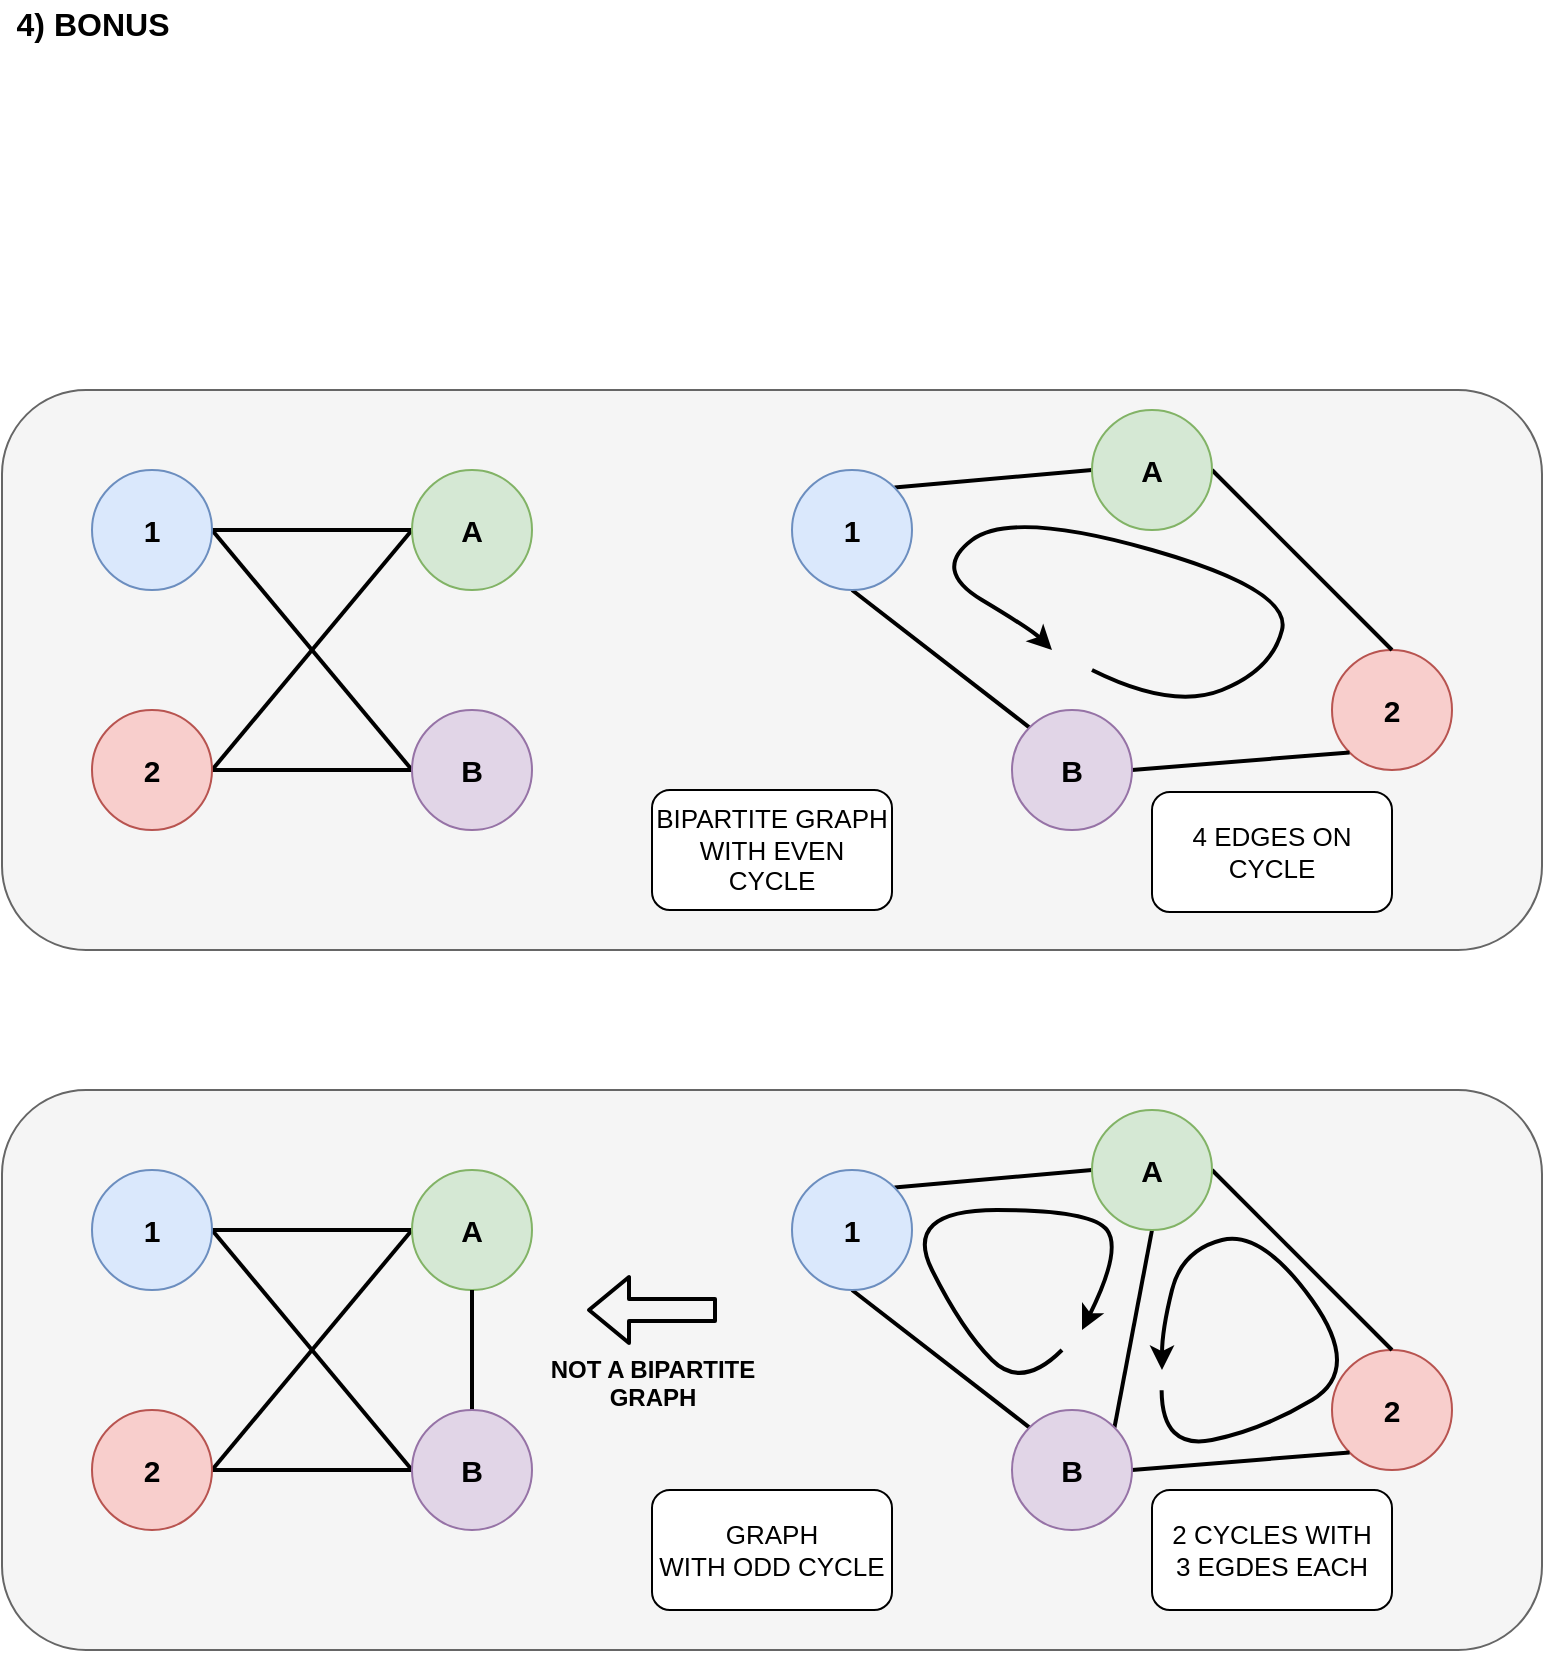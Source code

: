 <mxfile version="12.2.3" type="github" pages="1">
  <diagram id="QiQiLYxMduNQmKiCAKLc" name="Page-1">
    <mxGraphModel dx="1224" dy="472" grid="1" gridSize="10" guides="1" tooltips="1" connect="1" arrows="1" fold="1" page="1" pageScale="1" pageWidth="850" pageHeight="1100" math="0" shadow="0">
      <root>
        <mxCell id="0"/>
        <mxCell id="1" parent="0"/>
        <mxCell id="4XJdXeNywAw_VT-kagqD-26" value="" style="rounded=1;whiteSpace=wrap;html=1;fillColor=#f5f5f5;strokeColor=#666666;fontColor=#333333;" vertex="1" parent="1">
          <mxGeometry x="40" y="235" width="770" height="280" as="geometry"/>
        </mxCell>
        <mxCell id="4XJdXeNywAw_VT-kagqD-1" value="&lt;div&gt;&lt;b&gt;&lt;font style=&quot;font-size: 16px&quot;&gt;4) BONUS&lt;/font&gt;&lt;/b&gt;&lt;/div&gt;" style="text;html=1;resizable=0;points=[];autosize=1;align=center;verticalAlign=top;spacingTop=-4;" vertex="1" parent="1">
          <mxGeometry x="40" y="40" width="90" height="20" as="geometry"/>
        </mxCell>
        <mxCell id="4XJdXeNywAw_VT-kagqD-7" style="rounded=0;orthogonalLoop=1;jettySize=auto;html=1;exitX=1;exitY=0.5;exitDx=0;exitDy=0;entryX=0;entryY=0.5;entryDx=0;entryDy=0;strokeWidth=2;endArrow=none;endFill=0;" edge="1" parent="1" source="4XJdXeNywAw_VT-kagqD-2" target="4XJdXeNywAw_VT-kagqD-5">
          <mxGeometry relative="1" as="geometry"/>
        </mxCell>
        <mxCell id="4XJdXeNywAw_VT-kagqD-9" style="edgeStyle=none;rounded=0;orthogonalLoop=1;jettySize=auto;html=1;exitX=1;exitY=0.5;exitDx=0;exitDy=0;entryX=0;entryY=0.5;entryDx=0;entryDy=0;strokeWidth=2;endArrow=none;endFill=0;" edge="1" parent="1" source="4XJdXeNywAw_VT-kagqD-2" target="4XJdXeNywAw_VT-kagqD-6">
          <mxGeometry relative="1" as="geometry"/>
        </mxCell>
        <mxCell id="4XJdXeNywAw_VT-kagqD-2" value="&lt;b&gt;&lt;font style=&quot;font-size: 15px&quot;&gt;1&lt;/font&gt;&lt;/b&gt;" style="ellipse;whiteSpace=wrap;html=1;aspect=fixed;fillColor=#dae8fc;strokeColor=#6c8ebf;" vertex="1" parent="1">
          <mxGeometry x="85" y="275" width="60" height="60" as="geometry"/>
        </mxCell>
        <mxCell id="4XJdXeNywAw_VT-kagqD-10" style="edgeStyle=none;rounded=0;orthogonalLoop=1;jettySize=auto;html=1;exitX=1;exitY=0.5;exitDx=0;exitDy=0;entryX=0;entryY=0.5;entryDx=0;entryDy=0;strokeWidth=2;endArrow=none;endFill=0;" edge="1" parent="1" source="4XJdXeNywAw_VT-kagqD-3" target="4XJdXeNywAw_VT-kagqD-6">
          <mxGeometry relative="1" as="geometry"/>
        </mxCell>
        <mxCell id="4XJdXeNywAw_VT-kagqD-11" style="edgeStyle=none;rounded=0;orthogonalLoop=1;jettySize=auto;html=1;exitX=1;exitY=0.5;exitDx=0;exitDy=0;entryX=0;entryY=0.5;entryDx=0;entryDy=0;strokeWidth=2;endArrow=none;endFill=0;" edge="1" parent="1" source="4XJdXeNywAw_VT-kagqD-3" target="4XJdXeNywAw_VT-kagqD-5">
          <mxGeometry relative="1" as="geometry"/>
        </mxCell>
        <mxCell id="4XJdXeNywAw_VT-kagqD-3" value="&lt;span style=&quot;font-size: 15px&quot;&gt;&lt;b&gt;2&lt;/b&gt;&lt;/span&gt;" style="ellipse;whiteSpace=wrap;html=1;aspect=fixed;fillColor=#f8cecc;strokeColor=#b85450;" vertex="1" parent="1">
          <mxGeometry x="85" y="395" width="60" height="60" as="geometry"/>
        </mxCell>
        <mxCell id="4XJdXeNywAw_VT-kagqD-5" value="&lt;span style=&quot;font-size: 15px&quot;&gt;&lt;b&gt;A&lt;/b&gt;&lt;/span&gt;" style="ellipse;whiteSpace=wrap;html=1;aspect=fixed;fillColor=#d5e8d4;strokeColor=#82b366;" vertex="1" parent="1">
          <mxGeometry x="245" y="275" width="60" height="60" as="geometry"/>
        </mxCell>
        <mxCell id="4XJdXeNywAw_VT-kagqD-6" value="&lt;span style=&quot;font-size: 15px&quot;&gt;&lt;b&gt;B&lt;/b&gt;&lt;/span&gt;" style="ellipse;whiteSpace=wrap;html=1;aspect=fixed;fillColor=#e1d5e7;strokeColor=#9673a6;" vertex="1" parent="1">
          <mxGeometry x="245" y="395" width="60" height="60" as="geometry"/>
        </mxCell>
        <mxCell id="4XJdXeNywAw_VT-kagqD-21" style="edgeStyle=none;rounded=0;orthogonalLoop=1;jettySize=auto;html=1;exitX=1;exitY=0;exitDx=0;exitDy=0;entryX=0;entryY=0.5;entryDx=0;entryDy=0;endArrow=none;endFill=0;strokeWidth=2;" edge="1" parent="1" source="4XJdXeNywAw_VT-kagqD-14" target="4XJdXeNywAw_VT-kagqD-18">
          <mxGeometry relative="1" as="geometry"/>
        </mxCell>
        <mxCell id="4XJdXeNywAw_VT-kagqD-22" style="edgeStyle=none;rounded=0;orthogonalLoop=1;jettySize=auto;html=1;exitX=0.5;exitY=1;exitDx=0;exitDy=0;entryX=0;entryY=0;entryDx=0;entryDy=0;endArrow=none;endFill=0;strokeWidth=2;" edge="1" parent="1" source="4XJdXeNywAw_VT-kagqD-14" target="4XJdXeNywAw_VT-kagqD-19">
          <mxGeometry relative="1" as="geometry"/>
        </mxCell>
        <mxCell id="4XJdXeNywAw_VT-kagqD-14" value="&lt;b&gt;&lt;font style=&quot;font-size: 15px&quot;&gt;1&lt;/font&gt;&lt;/b&gt;" style="ellipse;whiteSpace=wrap;html=1;aspect=fixed;fillColor=#dae8fc;strokeColor=#6c8ebf;" vertex="1" parent="1">
          <mxGeometry x="435" y="275" width="60" height="60" as="geometry"/>
        </mxCell>
        <mxCell id="4XJdXeNywAw_VT-kagqD-17" value="&lt;span style=&quot;font-size: 15px&quot;&gt;&lt;b&gt;2&lt;/b&gt;&lt;/span&gt;" style="ellipse;whiteSpace=wrap;html=1;aspect=fixed;fillColor=#f8cecc;strokeColor=#b85450;" vertex="1" parent="1">
          <mxGeometry x="705" y="365" width="60" height="60" as="geometry"/>
        </mxCell>
        <mxCell id="4XJdXeNywAw_VT-kagqD-24" style="edgeStyle=none;rounded=0;orthogonalLoop=1;jettySize=auto;html=1;exitX=1;exitY=0.5;exitDx=0;exitDy=0;entryX=0.5;entryY=0;entryDx=0;entryDy=0;endArrow=none;endFill=0;strokeWidth=2;" edge="1" parent="1" source="4XJdXeNywAw_VT-kagqD-18" target="4XJdXeNywAw_VT-kagqD-17">
          <mxGeometry relative="1" as="geometry"/>
        </mxCell>
        <mxCell id="4XJdXeNywAw_VT-kagqD-18" value="&lt;span style=&quot;font-size: 15px&quot;&gt;&lt;b&gt;A&lt;/b&gt;&lt;/span&gt;" style="ellipse;whiteSpace=wrap;html=1;aspect=fixed;fillColor=#d5e8d4;strokeColor=#82b366;" vertex="1" parent="1">
          <mxGeometry x="585" y="245" width="60" height="60" as="geometry"/>
        </mxCell>
        <mxCell id="4XJdXeNywAw_VT-kagqD-23" style="edgeStyle=none;rounded=0;orthogonalLoop=1;jettySize=auto;html=1;exitX=1;exitY=0.5;exitDx=0;exitDy=0;entryX=0;entryY=1;entryDx=0;entryDy=0;endArrow=none;endFill=0;strokeWidth=2;" edge="1" parent="1" source="4XJdXeNywAw_VT-kagqD-19" target="4XJdXeNywAw_VT-kagqD-17">
          <mxGeometry relative="1" as="geometry"/>
        </mxCell>
        <mxCell id="4XJdXeNywAw_VT-kagqD-19" value="&lt;span style=&quot;font-size: 15px&quot;&gt;&lt;b&gt;B&lt;/b&gt;&lt;/span&gt;" style="ellipse;whiteSpace=wrap;html=1;aspect=fixed;fillColor=#e1d5e7;strokeColor=#9673a6;" vertex="1" parent="1">
          <mxGeometry x="545" y="395" width="60" height="60" as="geometry"/>
        </mxCell>
        <mxCell id="4XJdXeNywAw_VT-kagqD-25" value="" style="curved=1;endArrow=classic;html=1;strokeWidth=2;" edge="1" parent="1">
          <mxGeometry width="50" height="50" relative="1" as="geometry">
            <mxPoint x="585" y="375" as="sourcePoint"/>
            <mxPoint x="565" y="365" as="targetPoint"/>
            <Array as="points">
              <mxPoint x="625" y="395"/>
              <mxPoint x="675" y="375"/>
              <mxPoint x="685" y="335"/>
              <mxPoint x="545" y="295"/>
              <mxPoint x="505" y="325"/>
              <mxPoint x="555" y="355"/>
            </Array>
          </mxGeometry>
        </mxCell>
        <mxCell id="4XJdXeNywAw_VT-kagqD-29" value="&lt;font style=&quot;font-size: 13px&quot;&gt;BIPARTITE GRAPH&lt;br&gt;WITH EVEN CYCLE&lt;/font&gt;" style="rounded=1;whiteSpace=wrap;html=1;" vertex="1" parent="1">
          <mxGeometry x="365" y="435" width="120" height="60" as="geometry"/>
        </mxCell>
        <mxCell id="4XJdXeNywAw_VT-kagqD-30" value="" style="rounded=1;whiteSpace=wrap;html=1;fillColor=#f5f5f5;strokeColor=#666666;fontColor=#333333;" vertex="1" parent="1">
          <mxGeometry x="40" y="585" width="770" height="280" as="geometry"/>
        </mxCell>
        <mxCell id="4XJdXeNywAw_VT-kagqD-31" style="rounded=0;orthogonalLoop=1;jettySize=auto;html=1;exitX=1;exitY=0.5;exitDx=0;exitDy=0;entryX=0;entryY=0.5;entryDx=0;entryDy=0;strokeWidth=2;endArrow=none;endFill=0;" edge="1" parent="1" source="4XJdXeNywAw_VT-kagqD-33" target="4XJdXeNywAw_VT-kagqD-37">
          <mxGeometry relative="1" as="geometry"/>
        </mxCell>
        <mxCell id="4XJdXeNywAw_VT-kagqD-32" style="edgeStyle=none;rounded=0;orthogonalLoop=1;jettySize=auto;html=1;exitX=1;exitY=0.5;exitDx=0;exitDy=0;entryX=0;entryY=0.5;entryDx=0;entryDy=0;strokeWidth=2;endArrow=none;endFill=0;" edge="1" parent="1" source="4XJdXeNywAw_VT-kagqD-33" target="4XJdXeNywAw_VT-kagqD-38">
          <mxGeometry relative="1" as="geometry"/>
        </mxCell>
        <mxCell id="4XJdXeNywAw_VT-kagqD-33" value="&lt;b&gt;&lt;font style=&quot;font-size: 15px&quot;&gt;1&lt;/font&gt;&lt;/b&gt;" style="ellipse;whiteSpace=wrap;html=1;aspect=fixed;fillColor=#dae8fc;strokeColor=#6c8ebf;" vertex="1" parent="1">
          <mxGeometry x="85" y="625" width="60" height="60" as="geometry"/>
        </mxCell>
        <mxCell id="4XJdXeNywAw_VT-kagqD-34" style="edgeStyle=none;rounded=0;orthogonalLoop=1;jettySize=auto;html=1;exitX=1;exitY=0.5;exitDx=0;exitDy=0;entryX=0;entryY=0.5;entryDx=0;entryDy=0;strokeWidth=2;endArrow=none;endFill=0;" edge="1" parent="1" source="4XJdXeNywAw_VT-kagqD-36" target="4XJdXeNywAw_VT-kagqD-38">
          <mxGeometry relative="1" as="geometry"/>
        </mxCell>
        <mxCell id="4XJdXeNywAw_VT-kagqD-35" style="edgeStyle=none;rounded=0;orthogonalLoop=1;jettySize=auto;html=1;exitX=1;exitY=0.5;exitDx=0;exitDy=0;entryX=0;entryY=0.5;entryDx=0;entryDy=0;strokeWidth=2;endArrow=none;endFill=0;" edge="1" parent="1" source="4XJdXeNywAw_VT-kagqD-36" target="4XJdXeNywAw_VT-kagqD-37">
          <mxGeometry relative="1" as="geometry"/>
        </mxCell>
        <mxCell id="4XJdXeNywAw_VT-kagqD-36" value="&lt;span style=&quot;font-size: 15px&quot;&gt;&lt;b&gt;2&lt;/b&gt;&lt;/span&gt;" style="ellipse;whiteSpace=wrap;html=1;aspect=fixed;fillColor=#f8cecc;strokeColor=#b85450;" vertex="1" parent="1">
          <mxGeometry x="85" y="745" width="60" height="60" as="geometry"/>
        </mxCell>
        <mxCell id="4XJdXeNywAw_VT-kagqD-37" value="&lt;span style=&quot;font-size: 15px&quot;&gt;&lt;b&gt;A&lt;/b&gt;&lt;/span&gt;" style="ellipse;whiteSpace=wrap;html=1;aspect=fixed;fillColor=#d5e8d4;strokeColor=#82b366;" vertex="1" parent="1">
          <mxGeometry x="245" y="625" width="60" height="60" as="geometry"/>
        </mxCell>
        <mxCell id="4XJdXeNywAw_VT-kagqD-58" style="edgeStyle=none;rounded=0;orthogonalLoop=1;jettySize=auto;html=1;exitX=0.5;exitY=0;exitDx=0;exitDy=0;entryX=0.5;entryY=1;entryDx=0;entryDy=0;endArrow=none;endFill=0;strokeWidth=2;" edge="1" parent="1" source="4XJdXeNywAw_VT-kagqD-38" target="4XJdXeNywAw_VT-kagqD-37">
          <mxGeometry relative="1" as="geometry"/>
        </mxCell>
        <mxCell id="4XJdXeNywAw_VT-kagqD-38" value="&lt;span style=&quot;font-size: 15px&quot;&gt;&lt;b&gt;B&lt;/b&gt;&lt;/span&gt;" style="ellipse;whiteSpace=wrap;html=1;aspect=fixed;fillColor=#e1d5e7;strokeColor=#9673a6;" vertex="1" parent="1">
          <mxGeometry x="245" y="745" width="60" height="60" as="geometry"/>
        </mxCell>
        <mxCell id="4XJdXeNywAw_VT-kagqD-39" style="edgeStyle=none;rounded=0;orthogonalLoop=1;jettySize=auto;html=1;exitX=1;exitY=0;exitDx=0;exitDy=0;entryX=0;entryY=0.5;entryDx=0;entryDy=0;endArrow=none;endFill=0;strokeWidth=2;" edge="1" parent="1" source="4XJdXeNywAw_VT-kagqD-41" target="4XJdXeNywAw_VT-kagqD-44">
          <mxGeometry relative="1" as="geometry"/>
        </mxCell>
        <mxCell id="4XJdXeNywAw_VT-kagqD-40" style="edgeStyle=none;rounded=0;orthogonalLoop=1;jettySize=auto;html=1;exitX=0.5;exitY=1;exitDx=0;exitDy=0;entryX=0;entryY=0;entryDx=0;entryDy=0;endArrow=none;endFill=0;strokeWidth=2;" edge="1" parent="1" source="4XJdXeNywAw_VT-kagqD-41" target="4XJdXeNywAw_VT-kagqD-46">
          <mxGeometry relative="1" as="geometry"/>
        </mxCell>
        <mxCell id="4XJdXeNywAw_VT-kagqD-41" value="&lt;b&gt;&lt;font style=&quot;font-size: 15px&quot;&gt;1&lt;/font&gt;&lt;/b&gt;" style="ellipse;whiteSpace=wrap;html=1;aspect=fixed;fillColor=#dae8fc;strokeColor=#6c8ebf;" vertex="1" parent="1">
          <mxGeometry x="435" y="625" width="60" height="60" as="geometry"/>
        </mxCell>
        <mxCell id="4XJdXeNywAw_VT-kagqD-42" value="&lt;span style=&quot;font-size: 15px&quot;&gt;&lt;b&gt;2&lt;/b&gt;&lt;/span&gt;" style="ellipse;whiteSpace=wrap;html=1;aspect=fixed;fillColor=#f8cecc;strokeColor=#b85450;" vertex="1" parent="1">
          <mxGeometry x="705" y="715" width="60" height="60" as="geometry"/>
        </mxCell>
        <mxCell id="4XJdXeNywAw_VT-kagqD-43" style="edgeStyle=none;rounded=0;orthogonalLoop=1;jettySize=auto;html=1;exitX=1;exitY=0.5;exitDx=0;exitDy=0;entryX=0.5;entryY=0;entryDx=0;entryDy=0;endArrow=none;endFill=0;strokeWidth=2;" edge="1" parent="1" source="4XJdXeNywAw_VT-kagqD-44" target="4XJdXeNywAw_VT-kagqD-42">
          <mxGeometry relative="1" as="geometry"/>
        </mxCell>
        <mxCell id="4XJdXeNywAw_VT-kagqD-52" style="edgeStyle=none;rounded=0;orthogonalLoop=1;jettySize=auto;html=1;exitX=0.5;exitY=1;exitDx=0;exitDy=0;entryX=1;entryY=0;entryDx=0;entryDy=0;endArrow=none;endFill=0;strokeWidth=2;" edge="1" parent="1" source="4XJdXeNywAw_VT-kagqD-44" target="4XJdXeNywAw_VT-kagqD-46">
          <mxGeometry relative="1" as="geometry"/>
        </mxCell>
        <mxCell id="4XJdXeNywAw_VT-kagqD-44" value="&lt;span style=&quot;font-size: 15px&quot;&gt;&lt;b&gt;A&lt;/b&gt;&lt;/span&gt;" style="ellipse;whiteSpace=wrap;html=1;aspect=fixed;fillColor=#d5e8d4;strokeColor=#82b366;" vertex="1" parent="1">
          <mxGeometry x="585" y="595" width="60" height="60" as="geometry"/>
        </mxCell>
        <mxCell id="4XJdXeNywAw_VT-kagqD-45" style="edgeStyle=none;rounded=0;orthogonalLoop=1;jettySize=auto;html=1;exitX=1;exitY=0.5;exitDx=0;exitDy=0;entryX=0;entryY=1;entryDx=0;entryDy=0;endArrow=none;endFill=0;strokeWidth=2;" edge="1" parent="1" source="4XJdXeNywAw_VT-kagqD-46" target="4XJdXeNywAw_VT-kagqD-42">
          <mxGeometry relative="1" as="geometry"/>
        </mxCell>
        <mxCell id="4XJdXeNywAw_VT-kagqD-46" value="&lt;span style=&quot;font-size: 15px&quot;&gt;&lt;b&gt;B&lt;/b&gt;&lt;/span&gt;" style="ellipse;whiteSpace=wrap;html=1;aspect=fixed;fillColor=#e1d5e7;strokeColor=#9673a6;" vertex="1" parent="1">
          <mxGeometry x="545" y="745" width="60" height="60" as="geometry"/>
        </mxCell>
        <mxCell id="4XJdXeNywAw_VT-kagqD-48" value="&lt;font style=&quot;font-size: 13px&quot;&gt;GRAPH&lt;br&gt;WITH ODD CYCLE&lt;/font&gt;" style="rounded=1;whiteSpace=wrap;html=1;" vertex="1" parent="1">
          <mxGeometry x="365" y="785" width="120" height="60" as="geometry"/>
        </mxCell>
        <mxCell id="4XJdXeNywAw_VT-kagqD-49" value="&lt;font style=&quot;font-size: 13px&quot;&gt;2 CYCLES WITH&lt;br&gt;3 EGDES EACH&lt;br&gt;&lt;/font&gt;" style="rounded=1;whiteSpace=wrap;html=1;" vertex="1" parent="1">
          <mxGeometry x="615" y="785" width="120" height="60" as="geometry"/>
        </mxCell>
        <mxCell id="4XJdXeNywAw_VT-kagqD-50" value="&lt;font style=&quot;font-size: 13px&quot;&gt;4 EDGES ON CYCLE&lt;/font&gt;" style="rounded=1;whiteSpace=wrap;html=1;" vertex="1" parent="1">
          <mxGeometry x="615" y="436" width="120" height="60" as="geometry"/>
        </mxCell>
        <mxCell id="4XJdXeNywAw_VT-kagqD-53" value="" style="curved=1;endArrow=classic;html=1;strokeWidth=2;" edge="1" parent="1">
          <mxGeometry width="50" height="50" relative="1" as="geometry">
            <mxPoint x="570" y="715" as="sourcePoint"/>
            <mxPoint x="580" y="705" as="targetPoint"/>
            <Array as="points">
              <mxPoint x="550" y="735"/>
              <mxPoint x="520" y="705"/>
              <mxPoint x="490" y="645"/>
              <mxPoint x="585" y="645"/>
              <mxPoint x="600" y="665"/>
            </Array>
          </mxGeometry>
        </mxCell>
        <mxCell id="4XJdXeNywAw_VT-kagqD-57" value="" style="curved=1;endArrow=classic;html=1;strokeWidth=2;exitX=0.753;exitY=0.536;exitDx=0;exitDy=0;exitPerimeter=0;" edge="1" parent="1" source="4XJdXeNywAw_VT-kagqD-30">
          <mxGeometry width="50" height="50" relative="1" as="geometry">
            <mxPoint x="620" y="755" as="sourcePoint"/>
            <mxPoint x="620" y="725" as="targetPoint"/>
            <Array as="points">
              <mxPoint x="620" y="765"/>
              <mxPoint x="670" y="755"/>
              <mxPoint x="720" y="725"/>
              <mxPoint x="670" y="655"/>
              <mxPoint x="630" y="665"/>
              <mxPoint x="620" y="705"/>
            </Array>
          </mxGeometry>
        </mxCell>
        <mxCell id="4XJdXeNywAw_VT-kagqD-59" value="" style="shape=flexArrow;endArrow=classic;html=1;strokeWidth=2;" edge="1" parent="1">
          <mxGeometry width="50" height="50" relative="1" as="geometry">
            <mxPoint x="397.5" y="695" as="sourcePoint"/>
            <mxPoint x="332.5" y="695" as="targetPoint"/>
          </mxGeometry>
        </mxCell>
        <mxCell id="4XJdXeNywAw_VT-kagqD-60" value="&lt;b&gt;NOT A BIPARTITE&lt;br&gt;GRAPH&lt;/b&gt;" style="text;html=1;resizable=0;points=[];autosize=1;align=center;verticalAlign=top;spacingTop=-4;" vertex="1" parent="1">
          <mxGeometry x="305" y="715" width="120" height="30" as="geometry"/>
        </mxCell>
      </root>
    </mxGraphModel>
  </diagram>
</mxfile>
